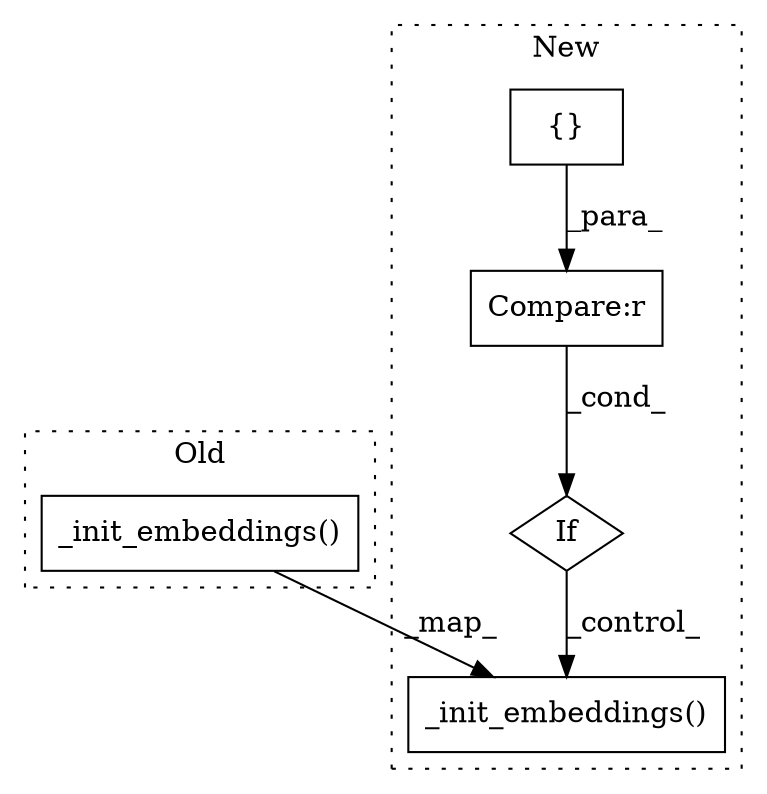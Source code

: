 digraph G {
subgraph cluster0 {
1 [label="_init_embeddings()" a="75" s="1929" l="23" shape="box"];
label = "Old";
style="dotted";
}
subgraph cluster1 {
2 [label="_init_embeddings()" a="75" s="2369" l="23" shape="box"];
3 [label="If" a="96" s="2167" l="3" shape="diamond"];
4 [label="{}" a="59" s="2178,2344" l="14,0" shape="box"];
5 [label="Compare:r" a="40" s="2170" l="185" shape="box"];
label = "New";
style="dotted";
}
1 -> 2 [label="_map_"];
3 -> 2 [label="_control_"];
4 -> 5 [label="_para_"];
5 -> 3 [label="_cond_"];
}